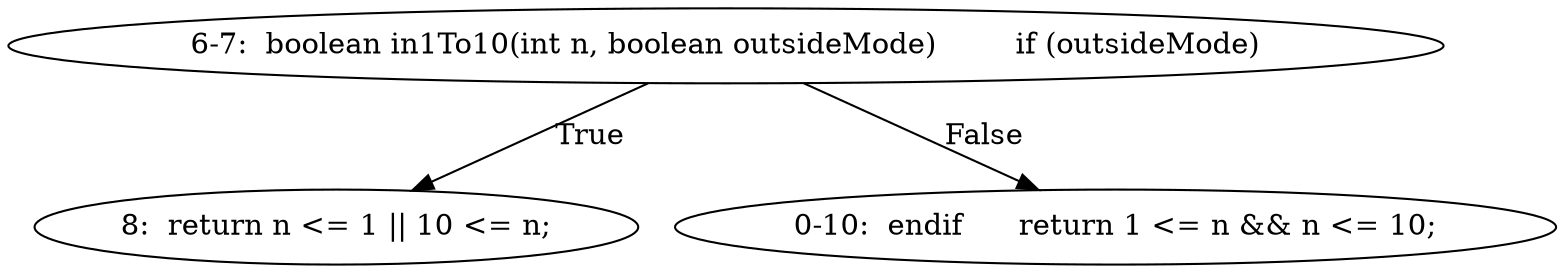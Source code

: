 digraph result_test { 
// graph-vertices
  a1  [label="6-7:  boolean in1To10(int n, boolean outsideMode)	if (outsideMode)"]; 
  2  [label="8:  return n <= 1 || 10 <= n;"]; 
  a2  [label="0-10:  endif	return 1 <= n && n <= 10;"]; 
// graph-edges
  a1 -> 2  [label="True"]; 
  a1 -> a2  [label="False"]; 
}
